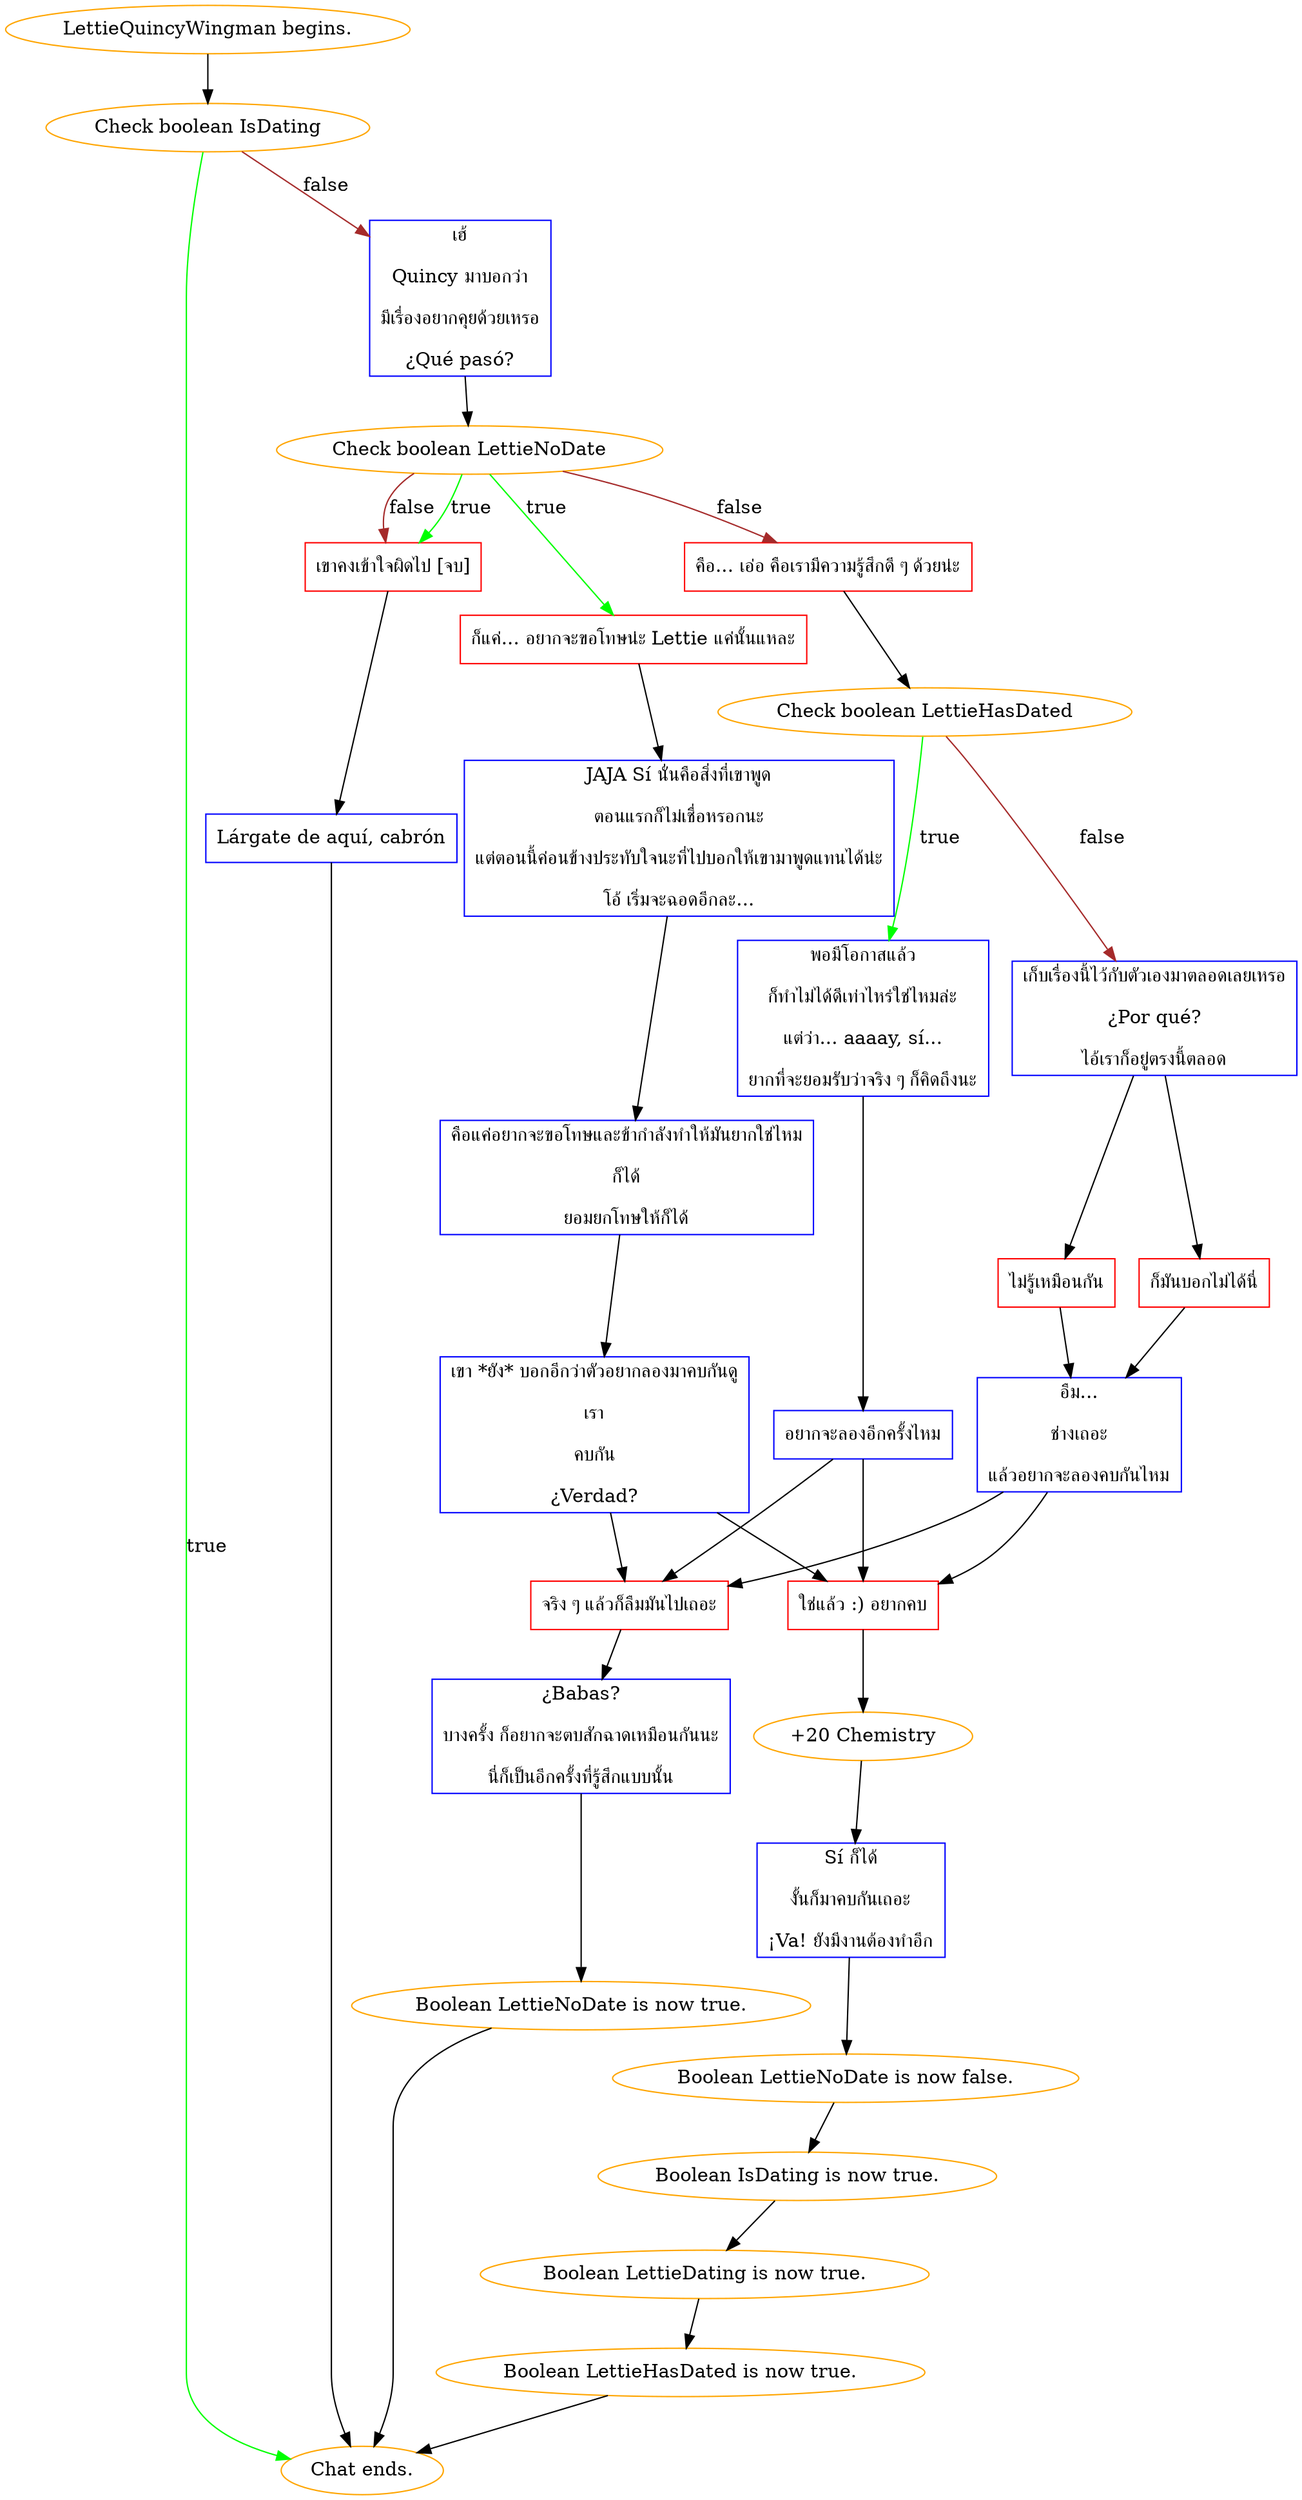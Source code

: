digraph {
	"LettieQuincyWingman begins." [color=orange];
		"LettieQuincyWingman begins." -> j3451391318;
	j3451391318 [label="Check boolean IsDating",color=orange];
		j3451391318 -> "Chat ends." [label=true,color=green];
		j3451391318 -> j800697258 [label=false,color=brown];
	"Chat ends." [color=orange];
	j800697258 [label="เฮ้
Quincy มาบอกว่า
มีเรื่องอยากคุยด้วยเหรอ
¿Qué pasó?",shape=box,color=blue];
		j800697258 -> j2065325619;
	j2065325619 [label="Check boolean LettieNoDate",color=orange];
		j2065325619 -> j1892785849 [label=true,color=green];
		j2065325619 -> j3949367953 [label=true,color=green];
		j2065325619 -> j4273227429 [label=false,color=brown];
		j2065325619 -> j3949367953 [label=false,color=brown];
	j1892785849 [label="ก็แค่... อยากจะขอโทษน่ะ Lettie แค่นั้นแหละ",shape=box,color=red];
		j1892785849 -> j713224578;
	j3949367953 [label="เขาคงเข้าใจผิดไป [จบ]",shape=box,color=red];
		j3949367953 -> j3947662504;
	j4273227429 [label="คือ... เอ่อ คือเรามีความรู้สึกดี ๆ ด้วยน่ะ",shape=box,color=red];
		j4273227429 -> j909510203;
	j713224578 [label="JAJA Sí นั่นคือสิ่งที่เขาพูด
ตอนแรกก็ไม่เชื่อหรอกนะ
แต่ตอนนี้ค่อนข้างประทับใจนะที่ไปบอกให้เขามาพูดแทนได้น่ะ
โอ้ เริ่มจะฉอดอีกละ...",shape=box,color=blue];
		j713224578 -> j3907973528;
	j3947662504 [label="Lárgate de aquí, cabrón",shape=box,color=blue];
		j3947662504 -> "Chat ends.";
	j909510203 [label="Check boolean LettieHasDated",color=orange];
		j909510203 -> j578991813 [label=true,color=green];
		j909510203 -> j3684521853 [label=false,color=brown];
	j3907973528 [label="คือแค่อยากจะขอโทษและข้ากำลังทำให้มันยากใช่ไหม
ก็ได้
ยอมยกโทษให้ก็ได้",shape=box,color=blue];
		j3907973528 -> j2523607841;
	j578991813 [label="พอมีโอกาสแล้ว
ก็ทำไม่ได้ดีเท่าไหร่ใช่ไหมล่ะ
แต่ว่า... aaaay, sí...
ยากที่จะยอมรับว่าจริง ๆ ก็คิดถึงนะ",shape=box,color=blue];
		j578991813 -> j2746862288;
	j3684521853 [label="เก็บเรื่องนี้ไว้กับตัวเองมาตลอดเลยเหรอ
¿Por qué?
ไอ้เราก็อยู่ตรงนี้ตลอด",shape=box,color=blue];
		j3684521853 -> j899501745;
		j3684521853 -> j2785322625;
	j2523607841 [label="เขา *ยัง* บอกอีกว่าตัวอยากลองมาคบกันดู
เรา
คบกัน
¿Verdad?",shape=box,color=blue];
		j2523607841 -> j981356062;
		j2523607841 -> j4000326185;
	j2746862288 [label="อยากจะลองอีกครั้งไหม",shape=box,color=blue];
		j2746862288 -> j981356062;
		j2746862288 -> j4000326185;
	j899501745 [label="ก็มันบอกไม่ได้นี่",shape=box,color=red];
		j899501745 -> j3666822452;
	j2785322625 [label="ไม่รู้เหมือนกัน",shape=box,color=red];
		j2785322625 -> j3666822452;
	j981356062 [label="ใช่แล้ว :) อยากคบ",shape=box,color=red];
		j981356062 -> j606744485;
	j4000326185 [label="จริง ๆ แล้วก็ลืมมันไปเถอะ",shape=box,color=red];
		j4000326185 -> j3937456165;
	j3666822452 [label="อืม...
ช่างเถอะ
แล้วอยากจะลองคบกันไหม",shape=box,color=blue];
		j3666822452 -> j981356062;
		j3666822452 -> j4000326185;
	j606744485 [label="+20 Chemistry",color=orange];
		j606744485 -> j3506721104;
	j3937456165 [label="¿Babas?
บางครั้ง ก็อยากจะตบสักฉาดเหมือนกันนะ
นี่ก็เป็นอีกครั้งที่รู้สึกแบบนั้น",shape=box,color=blue];
		j3937456165 -> j2703113057;
	j3506721104 [label="Sí ก็ได้
งั้นก็มาคบกันเถอะ
¡Va! ยังมีงานต้องทำอีก",shape=box,color=blue];
		j3506721104 -> j4071933913;
	j2703113057 [label="Boolean LettieNoDate is now true.",color=orange];
		j2703113057 -> "Chat ends.";
	j4071933913 [label="Boolean LettieNoDate is now false.",color=orange];
		j4071933913 -> j444607473;
	j444607473 [label="Boolean IsDating is now true.",color=orange];
		j444607473 -> j2763854765;
	j2763854765 [label="Boolean LettieDating is now true.",color=orange];
		j2763854765 -> j3003494003;
	j3003494003 [label="Boolean LettieHasDated is now true.",color=orange];
		j3003494003 -> "Chat ends.";
}